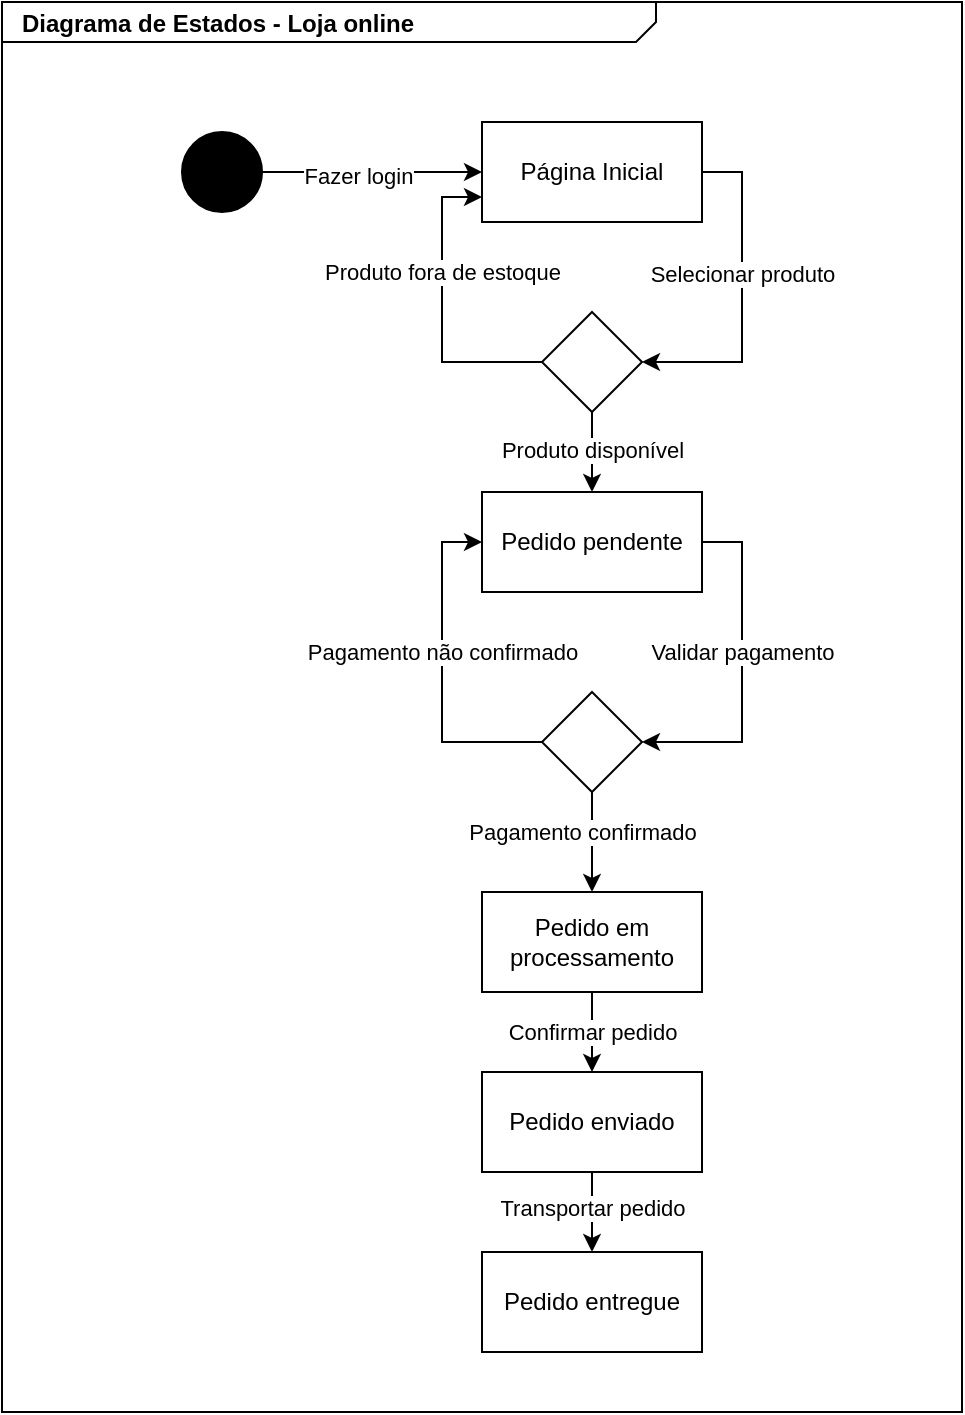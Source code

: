 <mxfile version="22.1.7" type="github">
  <diagram name="Page-1" id="929967ad-93f9-6ef4-fab6-5d389245f69c">
    <mxGraphModel dx="1434" dy="790" grid="1" gridSize="10" guides="1" tooltips="1" connect="1" arrows="1" fold="1" page="1" pageScale="1.5" pageWidth="1169" pageHeight="826" background="none" math="0" shadow="0">
      <root>
        <mxCell id="0" style=";html=1;" />
        <mxCell id="1" style=";html=1;" parent="0" />
        <mxCell id="1672d66443f91eb5-1" value="&lt;p style=&quot;margin: 0px ; margin-top: 4px ; margin-left: 10px ; text-align: left&quot;&gt;&lt;b&gt;Diagrama de Estados - Loja online&lt;/b&gt;&lt;/p&gt;" style="html=1;strokeWidth=1;shape=mxgraph.sysml.package;html=1;overflow=fill;whiteSpace=wrap;fillColor=none;gradientColor=none;fontSize=12;align=center;labelX=327.64;" parent="1" vertex="1">
          <mxGeometry x="360" y="295" width="480" height="705" as="geometry" />
        </mxCell>
        <mxCell id="X0gHqfLgkpIM83x34FGb-7" style="edgeStyle=orthogonalEdgeStyle;rounded=0;orthogonalLoop=1;jettySize=auto;html=1;exitX=1;exitY=0.5;exitDx=0;exitDy=0;entryX=0;entryY=0.5;entryDx=0;entryDy=0;" edge="1" parent="1" source="X0gHqfLgkpIM83x34FGb-1" target="X0gHqfLgkpIM83x34FGb-2">
          <mxGeometry relative="1" as="geometry" />
        </mxCell>
        <mxCell id="X0gHqfLgkpIM83x34FGb-8" value="Fazer login" style="edgeLabel;html=1;align=center;verticalAlign=middle;resizable=0;points=[];" vertex="1" connectable="0" parent="X0gHqfLgkpIM83x34FGb-7">
          <mxGeometry x="-0.133" y="-2" relative="1" as="geometry">
            <mxPoint as="offset" />
          </mxGeometry>
        </mxCell>
        <mxCell id="X0gHqfLgkpIM83x34FGb-1" value="" style="ellipse;whiteSpace=wrap;html=1;rounded=0;shadow=0;comic=0;labelBackgroundColor=none;strokeWidth=1;fillColor=#000000;fontFamily=Verdana;fontSize=12;align=center;" vertex="1" parent="1">
          <mxGeometry x="450" y="360" width="40" height="40" as="geometry" />
        </mxCell>
        <mxCell id="X0gHqfLgkpIM83x34FGb-10" style="edgeStyle=orthogonalEdgeStyle;rounded=0;orthogonalLoop=1;jettySize=auto;html=1;exitX=1;exitY=0.5;exitDx=0;exitDy=0;entryX=1;entryY=0.5;entryDx=0;entryDy=0;" edge="1" parent="1" source="X0gHqfLgkpIM83x34FGb-2" target="X0gHqfLgkpIM83x34FGb-22">
          <mxGeometry relative="1" as="geometry">
            <mxPoint x="655" y="490" as="targetPoint" />
          </mxGeometry>
        </mxCell>
        <mxCell id="X0gHqfLgkpIM83x34FGb-11" value="Selecionar produto" style="edgeLabel;html=1;align=center;verticalAlign=middle;resizable=0;points=[];" vertex="1" connectable="0" parent="X0gHqfLgkpIM83x34FGb-10">
          <mxGeometry x="0.169" y="-2" relative="1" as="geometry">
            <mxPoint x="2" y="-26" as="offset" />
          </mxGeometry>
        </mxCell>
        <mxCell id="X0gHqfLgkpIM83x34FGb-2" value="Página Inicial" style="html=1;whiteSpace=wrap;" vertex="1" parent="1">
          <mxGeometry x="600" y="355" width="110" height="50" as="geometry" />
        </mxCell>
        <mxCell id="X0gHqfLgkpIM83x34FGb-34" style="edgeStyle=orthogonalEdgeStyle;rounded=0;orthogonalLoop=1;jettySize=auto;html=1;entryX=1;entryY=0.5;entryDx=0;entryDy=0;exitX=1;exitY=0.5;exitDx=0;exitDy=0;" edge="1" parent="1" source="X0gHqfLgkpIM83x34FGb-12" target="X0gHqfLgkpIM83x34FGb-33">
          <mxGeometry relative="1" as="geometry" />
        </mxCell>
        <mxCell id="X0gHqfLgkpIM83x34FGb-35" value="Validar pagamento" style="edgeLabel;html=1;align=center;verticalAlign=middle;resizable=0;points=[];" vertex="1" connectable="0" parent="X0gHqfLgkpIM83x34FGb-34">
          <mxGeometry x="-0.2" relative="1" as="geometry">
            <mxPoint y="7" as="offset" />
          </mxGeometry>
        </mxCell>
        <mxCell id="X0gHqfLgkpIM83x34FGb-12" value="Pedido pendente" style="html=1;whiteSpace=wrap;" vertex="1" parent="1">
          <mxGeometry x="600" y="540" width="110" height="50" as="geometry" />
        </mxCell>
        <mxCell id="X0gHqfLgkpIM83x34FGb-39" style="edgeStyle=orthogonalEdgeStyle;rounded=0;orthogonalLoop=1;jettySize=auto;html=1;entryX=0.5;entryY=0;entryDx=0;entryDy=0;" edge="1" parent="1" source="X0gHqfLgkpIM83x34FGb-13" target="X0gHqfLgkpIM83x34FGb-14">
          <mxGeometry relative="1" as="geometry" />
        </mxCell>
        <mxCell id="X0gHqfLgkpIM83x34FGb-42" value="Confirmar pedido" style="edgeLabel;html=1;align=center;verticalAlign=middle;resizable=0;points=[];" vertex="1" connectable="0" parent="X0gHqfLgkpIM83x34FGb-39">
          <mxGeometry x="-0.55" y="2" relative="1" as="geometry">
            <mxPoint x="-2" y="11" as="offset" />
          </mxGeometry>
        </mxCell>
        <mxCell id="X0gHqfLgkpIM83x34FGb-13" value="Pedido em processamento" style="html=1;whiteSpace=wrap;" vertex="1" parent="1">
          <mxGeometry x="600" y="740" width="110" height="50" as="geometry" />
        </mxCell>
        <mxCell id="X0gHqfLgkpIM83x34FGb-40" style="edgeStyle=orthogonalEdgeStyle;rounded=0;orthogonalLoop=1;jettySize=auto;html=1;entryX=0.5;entryY=0;entryDx=0;entryDy=0;" edge="1" parent="1" source="X0gHqfLgkpIM83x34FGb-14" target="X0gHqfLgkpIM83x34FGb-16">
          <mxGeometry relative="1" as="geometry" />
        </mxCell>
        <mxCell id="X0gHqfLgkpIM83x34FGb-43" value="Transportar pedido" style="edgeLabel;html=1;align=center;verticalAlign=middle;resizable=0;points=[];" vertex="1" connectable="0" parent="X0gHqfLgkpIM83x34FGb-40">
          <mxGeometry x="-0.1" relative="1" as="geometry">
            <mxPoint as="offset" />
          </mxGeometry>
        </mxCell>
        <mxCell id="X0gHqfLgkpIM83x34FGb-14" value="Pedido enviado" style="html=1;whiteSpace=wrap;" vertex="1" parent="1">
          <mxGeometry x="600" y="830" width="110" height="50" as="geometry" />
        </mxCell>
        <mxCell id="X0gHqfLgkpIM83x34FGb-16" value="Pedido entregue" style="html=1;whiteSpace=wrap;" vertex="1" parent="1">
          <mxGeometry x="600" y="920" width="110" height="50" as="geometry" />
        </mxCell>
        <mxCell id="X0gHqfLgkpIM83x34FGb-31" style="edgeStyle=orthogonalEdgeStyle;rounded=0;orthogonalLoop=1;jettySize=auto;html=1;entryX=0.5;entryY=0;entryDx=0;entryDy=0;" edge="1" parent="1" source="X0gHqfLgkpIM83x34FGb-22" target="X0gHqfLgkpIM83x34FGb-12">
          <mxGeometry relative="1" as="geometry">
            <mxPoint x="822" y="515" as="targetPoint" />
          </mxGeometry>
        </mxCell>
        <mxCell id="X0gHqfLgkpIM83x34FGb-32" value="Produto disponível" style="edgeLabel;html=1;align=center;verticalAlign=middle;resizable=0;points=[];" vertex="1" connectable="0" parent="X0gHqfLgkpIM83x34FGb-31">
          <mxGeometry x="0.109" y="-3" relative="1" as="geometry">
            <mxPoint x="3" y="-3" as="offset" />
          </mxGeometry>
        </mxCell>
        <mxCell id="X0gHqfLgkpIM83x34FGb-45" style="edgeStyle=orthogonalEdgeStyle;rounded=0;orthogonalLoop=1;jettySize=auto;html=1;entryX=0;entryY=0.75;entryDx=0;entryDy=0;exitX=0;exitY=0.5;exitDx=0;exitDy=0;" edge="1" parent="1" source="X0gHqfLgkpIM83x34FGb-22" target="X0gHqfLgkpIM83x34FGb-2">
          <mxGeometry relative="1" as="geometry" />
        </mxCell>
        <mxCell id="X0gHqfLgkpIM83x34FGb-46" value="Produto fora de estoque" style="edgeLabel;html=1;align=center;verticalAlign=middle;resizable=0;points=[];" vertex="1" connectable="0" parent="X0gHqfLgkpIM83x34FGb-45">
          <mxGeometry x="-0.016" relative="1" as="geometry">
            <mxPoint y="-20" as="offset" />
          </mxGeometry>
        </mxCell>
        <mxCell id="X0gHqfLgkpIM83x34FGb-22" value="" style="rhombus;whiteSpace=wrap;html=1;" vertex="1" parent="1">
          <mxGeometry x="630" y="450" width="50" height="50" as="geometry" />
        </mxCell>
        <mxCell id="X0gHqfLgkpIM83x34FGb-38" style="edgeStyle=orthogonalEdgeStyle;rounded=0;orthogonalLoop=1;jettySize=auto;html=1;entryX=0.5;entryY=0;entryDx=0;entryDy=0;" edge="1" parent="1" source="X0gHqfLgkpIM83x34FGb-33" target="X0gHqfLgkpIM83x34FGb-13">
          <mxGeometry relative="1" as="geometry" />
        </mxCell>
        <mxCell id="X0gHqfLgkpIM83x34FGb-44" value="Pagamento confirmado" style="edgeLabel;html=1;align=center;verticalAlign=middle;resizable=0;points=[];" vertex="1" connectable="0" parent="X0gHqfLgkpIM83x34FGb-38">
          <mxGeometry relative="1" as="geometry">
            <mxPoint x="-5" y="-5" as="offset" />
          </mxGeometry>
        </mxCell>
        <mxCell id="X0gHqfLgkpIM83x34FGb-47" style="edgeStyle=orthogonalEdgeStyle;rounded=0;orthogonalLoop=1;jettySize=auto;html=1;entryX=0;entryY=0.5;entryDx=0;entryDy=0;exitX=0;exitY=0.5;exitDx=0;exitDy=0;" edge="1" parent="1" source="X0gHqfLgkpIM83x34FGb-33" target="X0gHqfLgkpIM83x34FGb-12">
          <mxGeometry relative="1" as="geometry" />
        </mxCell>
        <mxCell id="X0gHqfLgkpIM83x34FGb-48" value="Pagamento não confirmado" style="edgeLabel;html=1;align=center;verticalAlign=middle;resizable=0;points=[];" vertex="1" connectable="0" parent="X0gHqfLgkpIM83x34FGb-47">
          <mxGeometry x="0.181" y="-1" relative="1" as="geometry">
            <mxPoint x="-1" y="5" as="offset" />
          </mxGeometry>
        </mxCell>
        <mxCell id="X0gHqfLgkpIM83x34FGb-33" value="" style="rhombus;whiteSpace=wrap;html=1;" vertex="1" parent="1">
          <mxGeometry x="630" y="640" width="50" height="50" as="geometry" />
        </mxCell>
      </root>
    </mxGraphModel>
  </diagram>
</mxfile>
